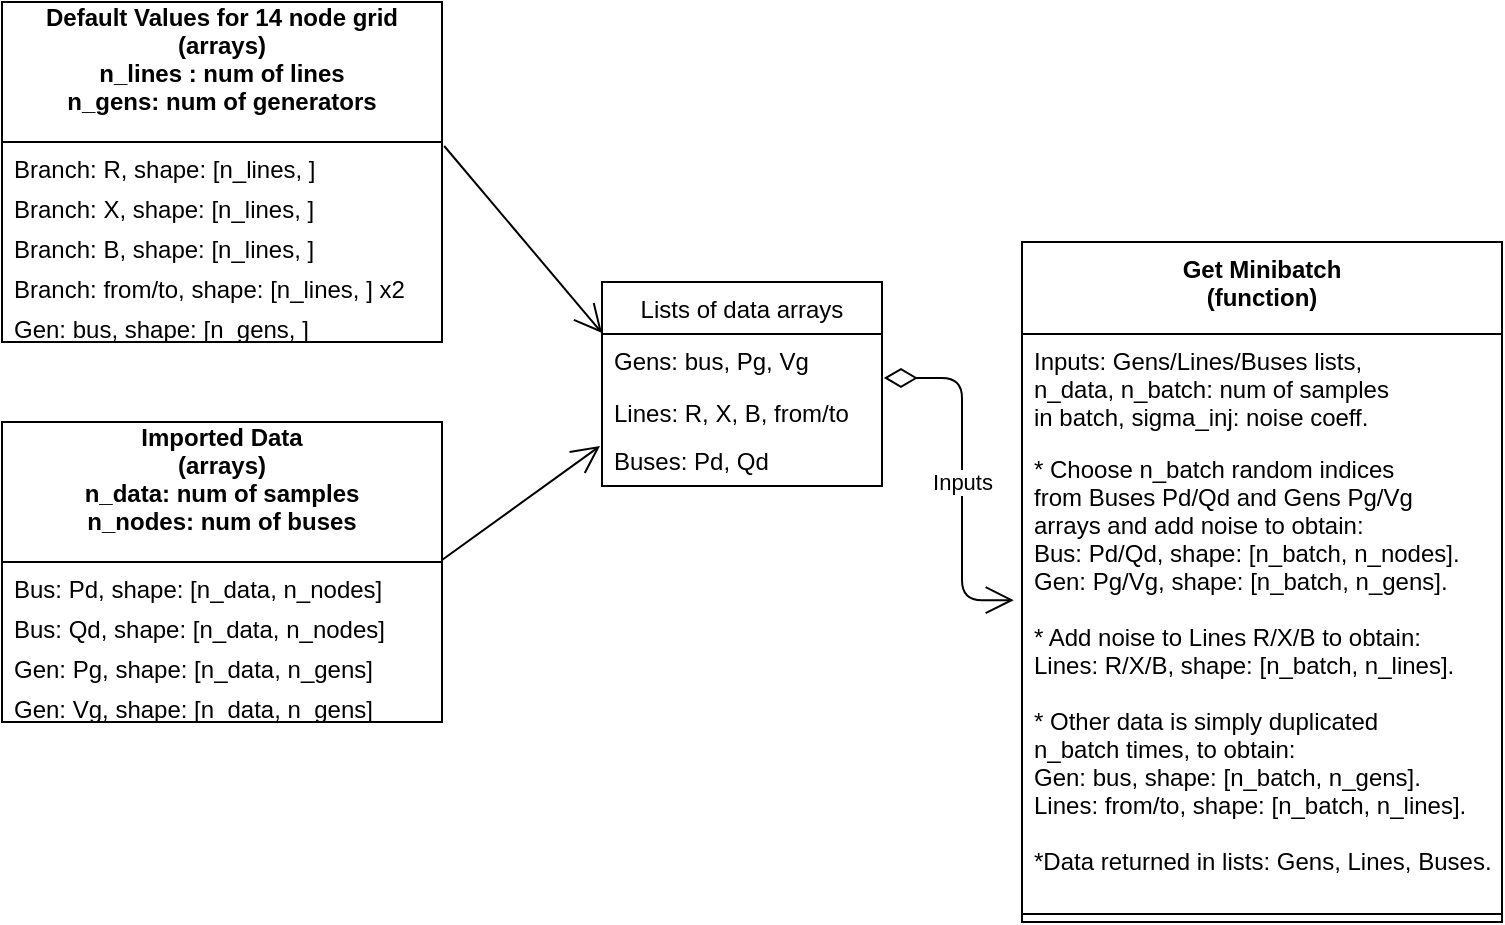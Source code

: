 <mxfile version="14.0.1" type="github">
  <diagram id="NX9X9Dx4tGmhcnGqsxjO" name="Page-1">
    <mxGraphModel dx="2076" dy="1230" grid="1" gridSize="10" guides="1" tooltips="1" connect="1" arrows="1" fold="1" page="1" pageScale="1" pageWidth="850" pageHeight="1100" math="0" shadow="0">
      <root>
        <mxCell id="0" />
        <mxCell id="1" parent="0" />
        <mxCell id="xKvRT-cBqtyTfY7rPIqp-8" value="Imported Data&#xa;(arrays)&#xa;n_data: num of samples&#xa;n_nodes: num of buses&#xa;" style="swimlane;fontStyle=1;childLayout=stackLayout;horizontal=1;startSize=70;fillColor=none;horizontalStack=0;resizeParent=1;resizeParentMax=0;resizeLast=0;collapsible=1;marginBottom=0;" vertex="1" parent="1">
          <mxGeometry x="20" y="230" width="220" height="150" as="geometry" />
        </mxCell>
        <mxCell id="xKvRT-cBqtyTfY7rPIqp-9" value="Bus: Pd, shape:  [n_data, n_nodes]" style="text;strokeColor=none;fillColor=none;align=left;verticalAlign=top;spacingLeft=4;spacingRight=4;overflow=hidden;rotatable=0;points=[[0,0.5],[1,0.5]];portConstraint=eastwest;" vertex="1" parent="xKvRT-cBqtyTfY7rPIqp-8">
          <mxGeometry y="70" width="220" height="20" as="geometry" />
        </mxCell>
        <mxCell id="xKvRT-cBqtyTfY7rPIqp-10" value="Bus: Qd, shape:  [n_data, n_nodes]" style="text;strokeColor=none;fillColor=none;align=left;verticalAlign=top;spacingLeft=4;spacingRight=4;overflow=hidden;rotatable=0;points=[[0,0.5],[1,0.5]];portConstraint=eastwest;" vertex="1" parent="xKvRT-cBqtyTfY7rPIqp-8">
          <mxGeometry y="90" width="220" height="20" as="geometry" />
        </mxCell>
        <mxCell id="xKvRT-cBqtyTfY7rPIqp-11" value="Gen: Pg, shape:  [n_data, n_gens]&#xa;&#xa;" style="text;strokeColor=none;fillColor=none;align=left;verticalAlign=top;spacingLeft=4;spacingRight=4;overflow=hidden;rotatable=0;points=[[0,0.5],[1,0.5]];portConstraint=eastwest;" vertex="1" parent="xKvRT-cBqtyTfY7rPIqp-8">
          <mxGeometry y="110" width="220" height="20" as="geometry" />
        </mxCell>
        <mxCell id="xKvRT-cBqtyTfY7rPIqp-15" value="Gen: Vg, shape:  [n_data, n_gens]" style="text;strokeColor=none;fillColor=none;align=left;verticalAlign=top;spacingLeft=4;spacingRight=4;overflow=hidden;rotatable=0;points=[[0,0.5],[1,0.5]];portConstraint=eastwest;" vertex="1" parent="xKvRT-cBqtyTfY7rPIqp-8">
          <mxGeometry y="130" width="220" height="20" as="geometry" />
        </mxCell>
        <mxCell id="xKvRT-cBqtyTfY7rPIqp-17" value="Default Values for 14 node grid&#xa;(arrays)&#xa;n_lines : num of lines &#xa;n_gens: num of generators&#xa;" style="swimlane;fontStyle=1;childLayout=stackLayout;horizontal=1;startSize=70;fillColor=none;horizontalStack=0;resizeParent=1;resizeParentMax=0;resizeLast=0;collapsible=1;marginBottom=0;" vertex="1" parent="1">
          <mxGeometry x="20" y="20" width="220" height="170" as="geometry" />
        </mxCell>
        <mxCell id="xKvRT-cBqtyTfY7rPIqp-18" value="Branch: R, shape: [n_lines, ]" style="text;strokeColor=none;fillColor=none;align=left;verticalAlign=top;spacingLeft=4;spacingRight=4;overflow=hidden;rotatable=0;points=[[0,0.5],[1,0.5]];portConstraint=eastwest;" vertex="1" parent="xKvRT-cBqtyTfY7rPIqp-17">
          <mxGeometry y="70" width="220" height="20" as="geometry" />
        </mxCell>
        <mxCell id="xKvRT-cBqtyTfY7rPIqp-19" value="Branch: X, shape: [n_lines, ]" style="text;strokeColor=none;fillColor=none;align=left;verticalAlign=top;spacingLeft=4;spacingRight=4;overflow=hidden;rotatable=0;points=[[0,0.5],[1,0.5]];portConstraint=eastwest;" vertex="1" parent="xKvRT-cBqtyTfY7rPIqp-17">
          <mxGeometry y="90" width="220" height="20" as="geometry" />
        </mxCell>
        <mxCell id="xKvRT-cBqtyTfY7rPIqp-20" value="Branch: B, shape:  [n_lines, ]&#xa;&#xa;" style="text;strokeColor=none;fillColor=none;align=left;verticalAlign=top;spacingLeft=4;spacingRight=4;overflow=hidden;rotatable=0;points=[[0,0.5],[1,0.5]];portConstraint=eastwest;" vertex="1" parent="xKvRT-cBqtyTfY7rPIqp-17">
          <mxGeometry y="110" width="220" height="20" as="geometry" />
        </mxCell>
        <mxCell id="xKvRT-cBqtyTfY7rPIqp-21" value="Branch: from/to, shape:  [n_lines, ] x2" style="text;strokeColor=none;fillColor=none;align=left;verticalAlign=top;spacingLeft=4;spacingRight=4;overflow=hidden;rotatable=0;points=[[0,0.5],[1,0.5]];portConstraint=eastwest;" vertex="1" parent="xKvRT-cBqtyTfY7rPIqp-17">
          <mxGeometry y="130" width="220" height="20" as="geometry" />
        </mxCell>
        <mxCell id="xKvRT-cBqtyTfY7rPIqp-22" value="Gen: bus, shape:  [n_gens, ]" style="text;strokeColor=none;fillColor=none;align=left;verticalAlign=top;spacingLeft=4;spacingRight=4;overflow=hidden;rotatable=0;points=[[0,0.5],[1,0.5]];portConstraint=eastwest;" vertex="1" parent="xKvRT-cBqtyTfY7rPIqp-17">
          <mxGeometry y="150" width="220" height="20" as="geometry" />
        </mxCell>
        <mxCell id="xKvRT-cBqtyTfY7rPIqp-24" value="" style="endArrow=open;endFill=1;endSize=12;html=1;exitX=1.005;exitY=0.1;exitDx=0;exitDy=0;exitPerimeter=0;entryX=0;entryY=0.25;entryDx=0;entryDy=0;" edge="1" parent="1" source="xKvRT-cBqtyTfY7rPIqp-18" target="xKvRT-cBqtyTfY7rPIqp-35">
          <mxGeometry width="160" relative="1" as="geometry">
            <mxPoint x="350" y="240" as="sourcePoint" />
            <mxPoint x="320" y="130" as="targetPoint" />
          </mxGeometry>
        </mxCell>
        <mxCell id="xKvRT-cBqtyTfY7rPIqp-25" value="" style="endArrow=open;endFill=1;endSize=12;html=1;exitX=1;exitY=-0.05;exitDx=0;exitDy=0;exitPerimeter=0;entryX=-0.007;entryY=0.231;entryDx=0;entryDy=0;entryPerimeter=0;" edge="1" parent="1" source="xKvRT-cBqtyTfY7rPIqp-9" target="xKvRT-cBqtyTfY7rPIqp-38">
          <mxGeometry width="160" relative="1" as="geometry">
            <mxPoint x="350" y="240" as="sourcePoint" />
            <mxPoint x="320" y="280" as="targetPoint" />
          </mxGeometry>
        </mxCell>
        <mxCell id="xKvRT-cBqtyTfY7rPIqp-30" value="Get Minibatch&#xa;(function)&#xa;" style="swimlane;fontStyle=1;align=center;verticalAlign=top;childLayout=stackLayout;horizontal=1;startSize=46;horizontalStack=0;resizeParent=1;resizeParentMax=0;resizeLast=0;collapsible=1;marginBottom=0;" vertex="1" parent="1">
          <mxGeometry x="530" y="140" width="240" height="340" as="geometry" />
        </mxCell>
        <mxCell id="xKvRT-cBqtyTfY7rPIqp-31" value="Inputs: Gens/Lines/Buses lists, &#xa;n_data, n_batch: num of samples &#xa;in batch, sigma_inj: noise coeff.&#xa;&#xa;" style="text;strokeColor=none;fillColor=none;align=left;verticalAlign=top;spacingLeft=4;spacingRight=4;overflow=hidden;rotatable=0;points=[[0,0.5],[1,0.5]];portConstraint=eastwest;" vertex="1" parent="xKvRT-cBqtyTfY7rPIqp-30">
          <mxGeometry y="46" width="240" height="54" as="geometry" />
        </mxCell>
        <mxCell id="xKvRT-cBqtyTfY7rPIqp-33" value="* Choose n_batch random indices &#xa;from Buses Pd/Qd and Gens Pg/Vg&#xa;arrays and add noise to obtain:&#xa;Bus: Pd/Qd, shape: [n_batch, n_nodes].&#xa;Gen: Pg/Vg, shape: [n_batch, n_gens].&#xa;&#xa;* Add noise to Lines R/X/B to obtain:&#xa;Lines: R/X/B, shape: [n_batch, n_lines].&#xa;&#xa;* Other data is simply duplicated  &#xa;n_batch times, to obtain:&#xa;Gen: bus, shape: [n_batch, n_gens].&#xa;Lines: from/to, shape: [n_batch, n_lines].&#xa;&#xa;*Data returned in lists: Gens, Lines, Buses.&#xa; " style="text;strokeColor=none;fillColor=none;align=left;verticalAlign=top;spacingLeft=4;spacingRight=4;overflow=hidden;rotatable=0;points=[[0,0.5],[1,0.5]];portConstraint=eastwest;" vertex="1" parent="xKvRT-cBqtyTfY7rPIqp-30">
          <mxGeometry y="100" width="240" height="232" as="geometry" />
        </mxCell>
        <mxCell id="xKvRT-cBqtyTfY7rPIqp-32" value="" style="line;strokeWidth=1;fillColor=none;align=left;verticalAlign=middle;spacingTop=-1;spacingLeft=3;spacingRight=3;rotatable=0;labelPosition=right;points=[];portConstraint=eastwest;" vertex="1" parent="xKvRT-cBqtyTfY7rPIqp-30">
          <mxGeometry y="332" width="240" height="8" as="geometry" />
        </mxCell>
        <mxCell id="xKvRT-cBqtyTfY7rPIqp-35" value="Lists of data arrays" style="swimlane;fontStyle=0;childLayout=stackLayout;horizontal=1;startSize=26;fillColor=none;horizontalStack=0;resizeParent=1;resizeParentMax=0;resizeLast=0;collapsible=1;marginBottom=0;" vertex="1" parent="1">
          <mxGeometry x="320" y="160" width="140" height="102" as="geometry" />
        </mxCell>
        <mxCell id="xKvRT-cBqtyTfY7rPIqp-37" value="Gens: bus, Pg, Vg" style="text;strokeColor=none;fillColor=none;align=left;verticalAlign=top;spacingLeft=4;spacingRight=4;overflow=hidden;rotatable=0;points=[[0,0.5],[1,0.5]];portConstraint=eastwest;" vertex="1" parent="xKvRT-cBqtyTfY7rPIqp-35">
          <mxGeometry y="26" width="140" height="26" as="geometry" />
        </mxCell>
        <mxCell id="xKvRT-cBqtyTfY7rPIqp-36" value="Lines: R, X, B, from/to" style="text;strokeColor=none;fillColor=none;align=left;verticalAlign=top;spacingLeft=4;spacingRight=4;overflow=hidden;rotatable=0;points=[[0,0.5],[1,0.5]];portConstraint=eastwest;" vertex="1" parent="xKvRT-cBqtyTfY7rPIqp-35">
          <mxGeometry y="52" width="140" height="24" as="geometry" />
        </mxCell>
        <mxCell id="xKvRT-cBqtyTfY7rPIqp-38" value="Buses: Pd, Qd" style="text;strokeColor=none;fillColor=none;align=left;verticalAlign=top;spacingLeft=4;spacingRight=4;overflow=hidden;rotatable=0;points=[[0,0.5],[1,0.5]];portConstraint=eastwest;" vertex="1" parent="xKvRT-cBqtyTfY7rPIqp-35">
          <mxGeometry y="76" width="140" height="26" as="geometry" />
        </mxCell>
        <mxCell id="xKvRT-cBqtyTfY7rPIqp-41" value="Inputs" style="endArrow=open;html=1;endSize=12;startArrow=diamondThin;startSize=14;startFill=0;edgeStyle=orthogonalEdgeStyle;exitX=1.007;exitY=-0.167;exitDx=0;exitDy=0;exitPerimeter=0;entryX=-0.017;entryY=0.341;entryDx=0;entryDy=0;entryPerimeter=0;" edge="1" parent="1" source="xKvRT-cBqtyTfY7rPIqp-36" target="xKvRT-cBqtyTfY7rPIqp-33">
          <mxGeometry x="0.034" relative="1" as="geometry">
            <mxPoint x="330" y="320" as="sourcePoint" />
            <mxPoint x="490" y="320" as="targetPoint" />
            <Array as="points">
              <mxPoint x="500" y="208" />
              <mxPoint x="500" y="319" />
            </Array>
            <mxPoint as="offset" />
          </mxGeometry>
        </mxCell>
      </root>
    </mxGraphModel>
  </diagram>
</mxfile>
